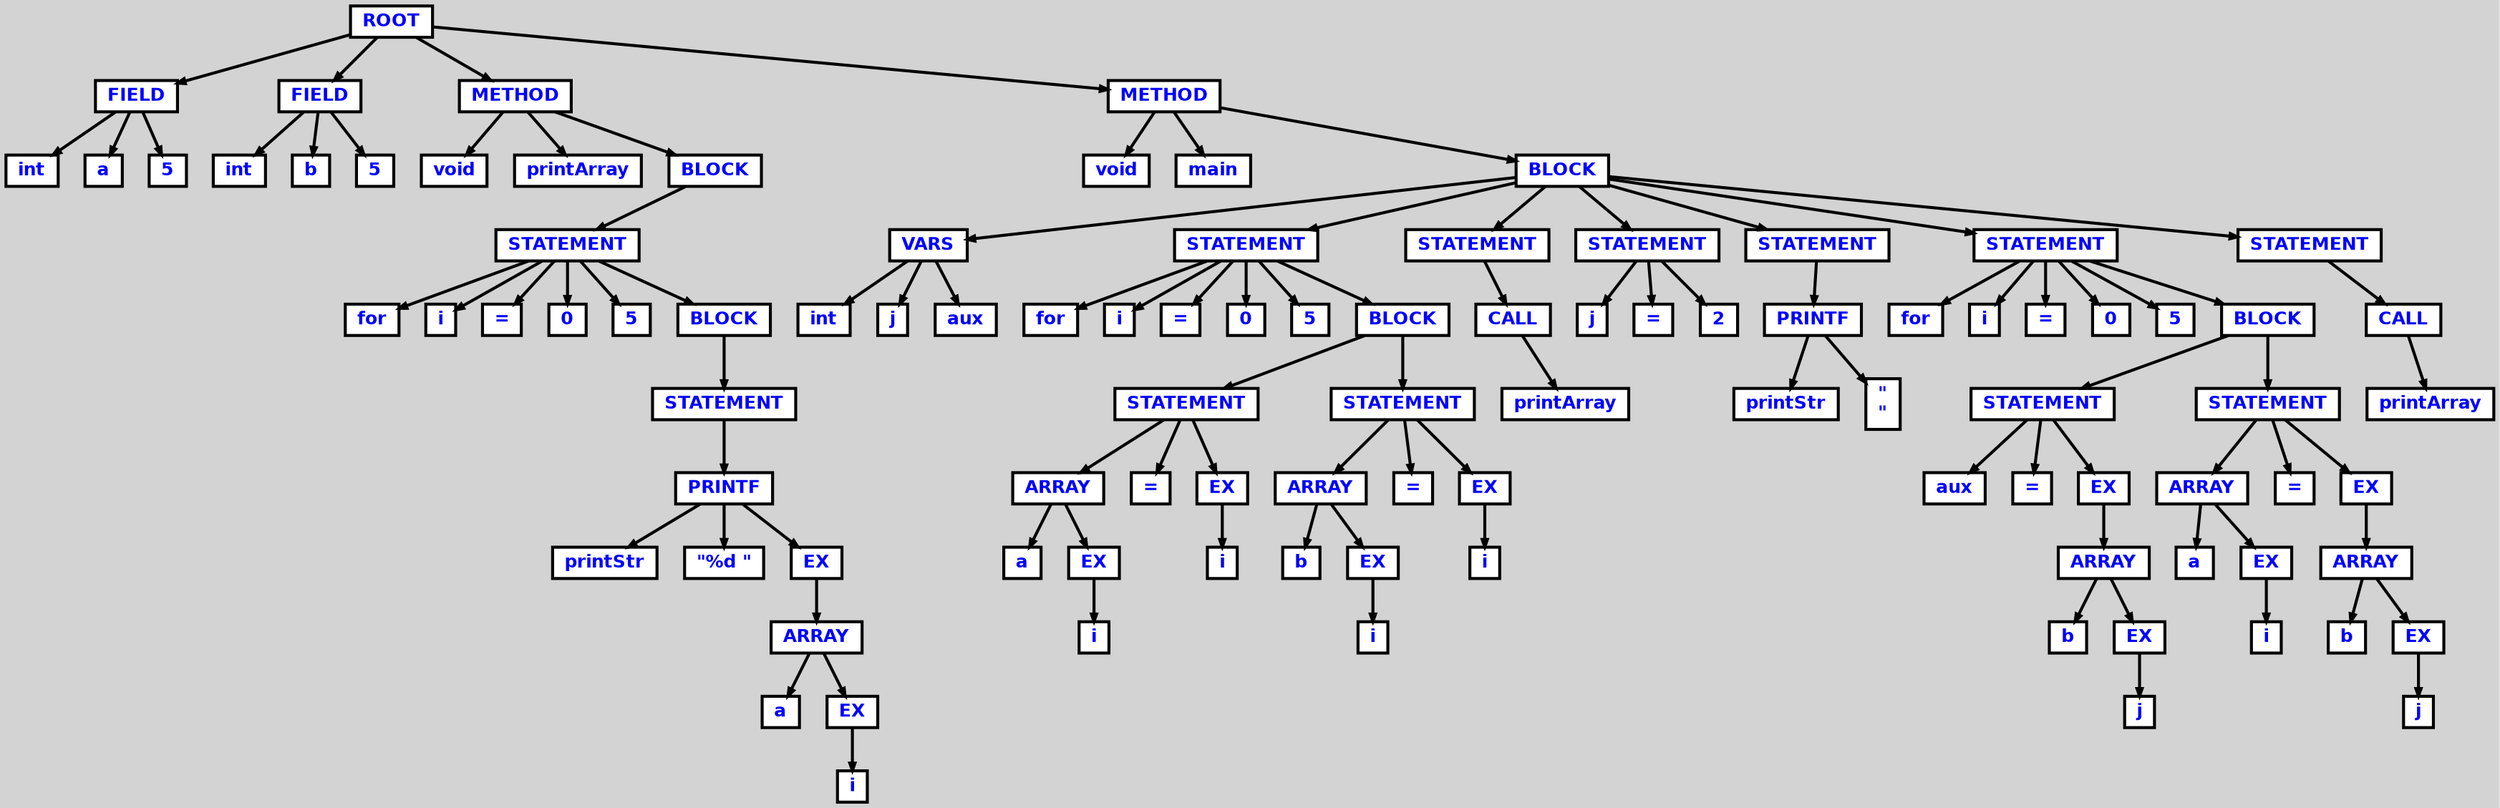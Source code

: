 digraph {

	ordering=out;
	ranksep=.4;
	bgcolor="lightgrey"; node [shape=box, fixedsize=false, fontsize=12, fontname="Helvetica-bold", fontcolor="blue"
		width=.25, height=.25, color="black", fillcolor="white", style="filled, solid, bold"];
	edge [arrowsize=.5, color="black", style="bold"]

  n0 [label="ROOT"];
  n1 [label="FIELD"];
  n1 [label="FIELD"];
  n2 [label="int"];
  n3 [label="a"];
  n4 [label="5"];
  n5 [label="FIELD"];
  n5 [label="FIELD"];
  n6 [label="int"];
  n7 [label="b"];
  n8 [label="5"];
  n9 [label="METHOD"];
  n9 [label="METHOD"];
  n10 [label="void"];
  n11 [label="printArray"];
  n12 [label="BLOCK"];
  n12 [label="BLOCK"];
  n13 [label="STATEMENT"];
  n13 [label="STATEMENT"];
  n14 [label="for"];
  n15 [label="i"];
  n16 [label="="];
  n17 [label="0"];
  n18 [label="5"];
  n19 [label="BLOCK"];
  n19 [label="BLOCK"];
  n20 [label="STATEMENT"];
  n20 [label="STATEMENT"];
  n21 [label="PRINTF"];
  n21 [label="PRINTF"];
  n22 [label="printStr"];
  n23 [label="\"%d \""];
  n24 [label="EX"];
  n24 [label="EX"];
  n25 [label="ARRAY"];
  n25 [label="ARRAY"];
  n26 [label="a"];
  n27 [label="EX"];
  n27 [label="EX"];
  n28 [label="i"];
  n29 [label="METHOD"];
  n29 [label="METHOD"];
  n30 [label="void"];
  n31 [label="main"];
  n32 [label="BLOCK"];
  n32 [label="BLOCK"];
  n33 [label="VARS"];
  n33 [label="VARS"];
  n34 [label="int"];
  n35 [label="j"];
  n36 [label="aux"];
  n37 [label="STATEMENT"];
  n37 [label="STATEMENT"];
  n38 [label="for"];
  n39 [label="i"];
  n40 [label="="];
  n41 [label="0"];
  n42 [label="5"];
  n43 [label="BLOCK"];
  n43 [label="BLOCK"];
  n44 [label="STATEMENT"];
  n44 [label="STATEMENT"];
  n45 [label="ARRAY"];
  n45 [label="ARRAY"];
  n46 [label="a"];
  n47 [label="EX"];
  n47 [label="EX"];
  n48 [label="i"];
  n49 [label="="];
  n50 [label="EX"];
  n50 [label="EX"];
  n51 [label="i"];
  n52 [label="STATEMENT"];
  n52 [label="STATEMENT"];
  n53 [label="ARRAY"];
  n53 [label="ARRAY"];
  n54 [label="b"];
  n55 [label="EX"];
  n55 [label="EX"];
  n56 [label="i"];
  n57 [label="="];
  n58 [label="EX"];
  n58 [label="EX"];
  n59 [label="i"];
  n60 [label="STATEMENT"];
  n60 [label="STATEMENT"];
  n61 [label="CALL"];
  n61 [label="CALL"];
  n62 [label="printArray"];
  n63 [label="STATEMENT"];
  n63 [label="STATEMENT"];
  n64 [label="j"];
  n65 [label="="];
  n66 [label="2"];
  n67 [label="STATEMENT"];
  n67 [label="STATEMENT"];
  n68 [label="PRINTF"];
  n68 [label="PRINTF"];
  n69 [label="printStr"];
  n70 [label="\"\n\""];
  n71 [label="STATEMENT"];
  n71 [label="STATEMENT"];
  n72 [label="for"];
  n73 [label="i"];
  n74 [label="="];
  n75 [label="0"];
  n76 [label="5"];
  n77 [label="BLOCK"];
  n77 [label="BLOCK"];
  n78 [label="STATEMENT"];
  n78 [label="STATEMENT"];
  n79 [label="aux"];
  n80 [label="="];
  n81 [label="EX"];
  n81 [label="EX"];
  n82 [label="ARRAY"];
  n82 [label="ARRAY"];
  n83 [label="b"];
  n84 [label="EX"];
  n84 [label="EX"];
  n85 [label="j"];
  n86 [label="STATEMENT"];
  n86 [label="STATEMENT"];
  n87 [label="ARRAY"];
  n87 [label="ARRAY"];
  n88 [label="a"];
  n89 [label="EX"];
  n89 [label="EX"];
  n90 [label="i"];
  n91 [label="="];
  n92 [label="EX"];
  n92 [label="EX"];
  n93 [label="ARRAY"];
  n93 [label="ARRAY"];
  n94 [label="b"];
  n95 [label="EX"];
  n95 [label="EX"];
  n96 [label="j"];
  n97 [label="STATEMENT"];
  n97 [label="STATEMENT"];
  n98 [label="CALL"];
  n98 [label="CALL"];
  n99 [label="printArray"];

  n0 -> n1 // "ROOT" -> "FIELD"
  n1 -> n2 // "FIELD" -> "int"
  n1 -> n3 // "FIELD" -> "a"
  n1 -> n4 // "FIELD" -> "5"
  n0 -> n5 // "ROOT" -> "FIELD"
  n5 -> n6 // "FIELD" -> "int"
  n5 -> n7 // "FIELD" -> "b"
  n5 -> n8 // "FIELD" -> "5"
  n0 -> n9 // "ROOT" -> "METHOD"
  n9 -> n10 // "METHOD" -> "void"
  n9 -> n11 // "METHOD" -> "printArray"
  n9 -> n12 // "METHOD" -> "BLOCK"
  n12 -> n13 // "BLOCK" -> "STATEMENT"
  n13 -> n14 // "STATEMENT" -> "for"
  n13 -> n15 // "STATEMENT" -> "i"
  n13 -> n16 // "STATEMENT" -> "="
  n13 -> n17 // "STATEMENT" -> "0"
  n13 -> n18 // "STATEMENT" -> "5"
  n13 -> n19 // "STATEMENT" -> "BLOCK"
  n19 -> n20 // "BLOCK" -> "STATEMENT"
  n20 -> n21 // "STATEMENT" -> "PRINTF"
  n21 -> n22 // "PRINTF" -> "printStr"
  n21 -> n23 // "PRINTF" -> "\"%d \""
  n21 -> n24 // "PRINTF" -> "EX"
  n24 -> n25 // "EX" -> "ARRAY"
  n25 -> n26 // "ARRAY" -> "a"
  n25 -> n27 // "ARRAY" -> "EX"
  n27 -> n28 // "EX" -> "i"
  n0 -> n29 // "ROOT" -> "METHOD"
  n29 -> n30 // "METHOD" -> "void"
  n29 -> n31 // "METHOD" -> "main"
  n29 -> n32 // "METHOD" -> "BLOCK"
  n32 -> n33 // "BLOCK" -> "VARS"
  n33 -> n34 // "VARS" -> "int"
  n33 -> n35 // "VARS" -> "j"
  n33 -> n36 // "VARS" -> "aux"
  n32 -> n37 // "BLOCK" -> "STATEMENT"
  n37 -> n38 // "STATEMENT" -> "for"
  n37 -> n39 // "STATEMENT" -> "i"
  n37 -> n40 // "STATEMENT" -> "="
  n37 -> n41 // "STATEMENT" -> "0"
  n37 -> n42 // "STATEMENT" -> "5"
  n37 -> n43 // "STATEMENT" -> "BLOCK"
  n43 -> n44 // "BLOCK" -> "STATEMENT"
  n44 -> n45 // "STATEMENT" -> "ARRAY"
  n45 -> n46 // "ARRAY" -> "a"
  n45 -> n47 // "ARRAY" -> "EX"
  n47 -> n48 // "EX" -> "i"
  n44 -> n49 // "STATEMENT" -> "="
  n44 -> n50 // "STATEMENT" -> "EX"
  n50 -> n51 // "EX" -> "i"
  n43 -> n52 // "BLOCK" -> "STATEMENT"
  n52 -> n53 // "STATEMENT" -> "ARRAY"
  n53 -> n54 // "ARRAY" -> "b"
  n53 -> n55 // "ARRAY" -> "EX"
  n55 -> n56 // "EX" -> "i"
  n52 -> n57 // "STATEMENT" -> "="
  n52 -> n58 // "STATEMENT" -> "EX"
  n58 -> n59 // "EX" -> "i"
  n32 -> n60 // "BLOCK" -> "STATEMENT"
  n60 -> n61 // "STATEMENT" -> "CALL"
  n61 -> n62 // "CALL" -> "printArray"
  n32 -> n63 // "BLOCK" -> "STATEMENT"
  n63 -> n64 // "STATEMENT" -> "j"
  n63 -> n65 // "STATEMENT" -> "="
  n63 -> n66 // "STATEMENT" -> "2"
  n32 -> n67 // "BLOCK" -> "STATEMENT"
  n67 -> n68 // "STATEMENT" -> "PRINTF"
  n68 -> n69 // "PRINTF" -> "printStr"
  n68 -> n70 // "PRINTF" -> "\"\n\""
  n32 -> n71 // "BLOCK" -> "STATEMENT"
  n71 -> n72 // "STATEMENT" -> "for"
  n71 -> n73 // "STATEMENT" -> "i"
  n71 -> n74 // "STATEMENT" -> "="
  n71 -> n75 // "STATEMENT" -> "0"
  n71 -> n76 // "STATEMENT" -> "5"
  n71 -> n77 // "STATEMENT" -> "BLOCK"
  n77 -> n78 // "BLOCK" -> "STATEMENT"
  n78 -> n79 // "STATEMENT" -> "aux"
  n78 -> n80 // "STATEMENT" -> "="
  n78 -> n81 // "STATEMENT" -> "EX"
  n81 -> n82 // "EX" -> "ARRAY"
  n82 -> n83 // "ARRAY" -> "b"
  n82 -> n84 // "ARRAY" -> "EX"
  n84 -> n85 // "EX" -> "j"
  n77 -> n86 // "BLOCK" -> "STATEMENT"
  n86 -> n87 // "STATEMENT" -> "ARRAY"
  n87 -> n88 // "ARRAY" -> "a"
  n87 -> n89 // "ARRAY" -> "EX"
  n89 -> n90 // "EX" -> "i"
  n86 -> n91 // "STATEMENT" -> "="
  n86 -> n92 // "STATEMENT" -> "EX"
  n92 -> n93 // "EX" -> "ARRAY"
  n93 -> n94 // "ARRAY" -> "b"
  n93 -> n95 // "ARRAY" -> "EX"
  n95 -> n96 // "EX" -> "j"
  n32 -> n97 // "BLOCK" -> "STATEMENT"
  n97 -> n98 // "STATEMENT" -> "CALL"
  n98 -> n99 // "CALL" -> "printArray"

}

